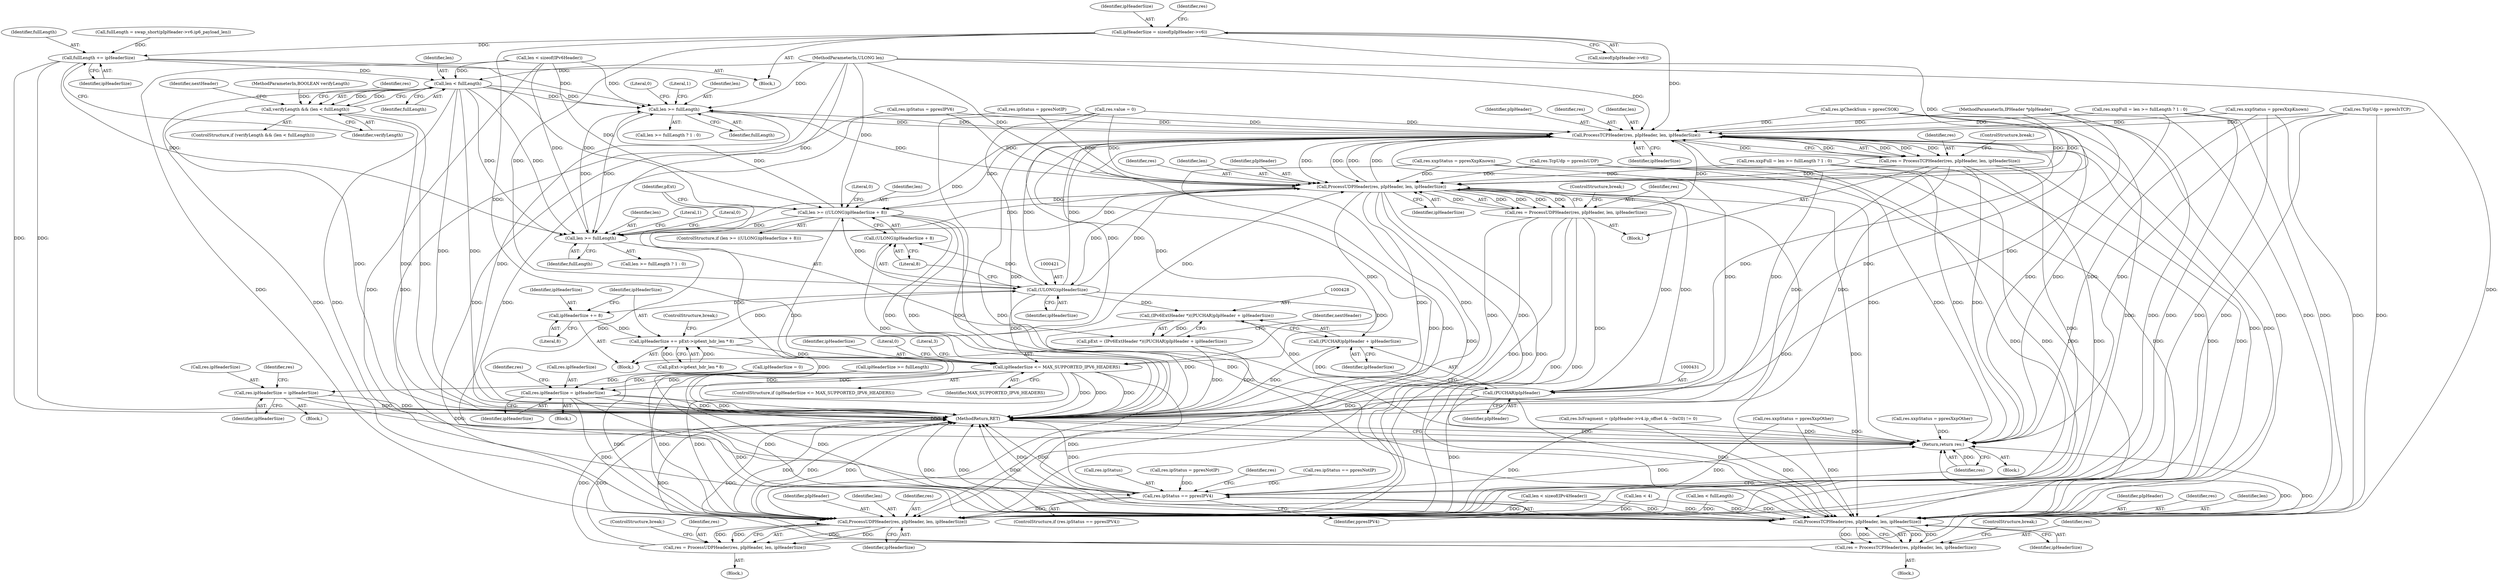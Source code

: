 digraph "0_kvm-guest-drivers-windows_723416fa4210b7464b28eab89cc76252e6193ac1_5@API" {
"1000295" [label="(Call,ipHeaderSize = sizeof(pIpHeader->v6))"];
"1000319" [label="(Call,fullLength += ipHeaderSize)"];
"1000325" [label="(Call,len < fullLength)"];
"1000323" [label="(Call,verifyLength && (len < fullLength))"];
"1000364" [label="(Call,len >= fullLength)"];
"1000371" [label="(Call,ProcessTCPHeader(res, pIpHeader, len, ipHeaderSize))"];
"1000369" [label="(Call,res = ProcessTCPHeader(res, pIpHeader, len, ipHeaderSize))"];
"1000403" [label="(Call,ProcessUDPHeader(res, pIpHeader, len, ipHeaderSize))"];
"1000396" [label="(Call,len >= fullLength)"];
"1000401" [label="(Call,res = ProcessUDPHeader(res, pIpHeader, len, ipHeaderSize))"];
"1000518" [label="(Call,res.ipStatus == ppresIPV4)"];
"1000553" [label="(Call,ProcessTCPHeader(res, pIpHeader, len, ipHeaderSize))"];
"1000551" [label="(Call,res = ProcessTCPHeader(res, pIpHeader, len, ipHeaderSize))"];
"1000576" [label="(Return,return res;)"];
"1000563" [label="(Call,ProcessUDPHeader(res, pIpHeader, len, ipHeaderSize))"];
"1000561" [label="(Call,res = ProcessUDPHeader(res, pIpHeader, len, ipHeaderSize))"];
"1000417" [label="(Call,len >= ((ULONG)ipHeaderSize + 8))"];
"1000420" [label="(Call,(ULONG)ipHeaderSize)"];
"1000419" [label="(Call,(ULONG)ipHeaderSize + 8)"];
"1000427" [label="(Call,(IPv6ExtHeader *)((PUCHAR)pIpHeader + ipHeaderSize))"];
"1000425" [label="(Call,pExt = (IPv6ExtHeader *)((PUCHAR)pIpHeader + ipHeaderSize))"];
"1000429" [label="(Call,(PUCHAR)pIpHeader + ipHeaderSize)"];
"1000439" [label="(Call,ipHeaderSize += 8)"];
"1000442" [label="(Call,ipHeaderSize += pExt->ip6ext_hdr_len * 8)"];
"1000483" [label="(Call,ipHeaderSize <= MAX_SUPPORTED_IPV6_HEADERS)"];
"1000498" [label="(Call,res.ipHeaderSize = ipHeaderSize)"];
"1000524" [label="(Call,res.ipHeaderSize = ipHeaderSize)"];
"1000430" [label="(Call,(PUCHAR)pIpHeader)"];
"1000519" [label="(Call,res.ipStatus)"];
"1000498" [label="(Call,res.ipHeaderSize = ipHeaderSize)"];
"1000563" [label="(Call,ProcessUDPHeader(res, pIpHeader, len, ipHeaderSize))"];
"1000104" [label="(Block,)"];
"1000443" [label="(Identifier,ipHeaderSize)"];
"1000430" [label="(Call,(PUCHAR)pIpHeader)"];
"1000435" [label="(Identifier,nextHeader)"];
"1000103" [label="(MethodParameterIn,BOOLEAN verifyLength)"];
"1000271" [label="(Call,len < sizeof(IPv6Header))"];
"1000101" [label="(MethodParameterIn,IPHeader *pIpHeader)"];
"1000423" [label="(Literal,8)"];
"1000407" [label="(Identifier,ipHeaderSize)"];
"1000567" [label="(Identifier,ipHeaderSize)"];
"1000528" [label="(Identifier,ipHeaderSize)"];
"1000568" [label="(ControlStructure,break;)"];
"1000482" [label="(ControlStructure,if (ipHeaderSize <= MAX_SUPPORTED_IPV6_HEADERS))"];
"1000524" [label="(Call,res.ipHeaderSize = ipHeaderSize)"];
"1000419" [label="(Call,(ULONG)ipHeaderSize + 8)"];
"1000417" [label="(Call,len >= ((ULONG)ipHeaderSize + 8))"];
"1000558" [label="(ControlStructure,break;)"];
"1000397" [label="(Identifier,len)"];
"1000485" [label="(Identifier,MAX_SUPPORTED_IPV6_HEADERS)"];
"1000403" [label="(Call,ProcessUDPHeader(res, pIpHeader, len, ipHeaderSize))"];
"1000311" [label="(Call,fullLength = swap_short(pIpHeader->v6.ip6_payload_len))"];
"1000321" [label="(Identifier,ipHeaderSize)"];
"1000406" [label="(Identifier,len)"];
"1000224" [label="(Call,ipHeaderSize >= fullLength)"];
"1000320" [label="(Identifier,fullLength)"];
"1000368" [label="(Literal,0)"];
"1000427" [label="(Call,(IPv6ExtHeader *)((PUCHAR)pIpHeader + ipHeaderSize))"];
"1000367" [label="(Literal,1)"];
"1000551" [label="(Call,res = ProcessTCPHeader(res, pIpHeader, len, ipHeaderSize))"];
"1000331" [label="(Identifier,res)"];
"1000561" [label="(Call,res = ProcessUDPHeader(res, pIpHeader, len, ipHeaderSize))"];
"1000502" [label="(Identifier,ipHeaderSize)"];
"1000520" [label="(Identifier,res)"];
"1000486" [label="(Block,)"];
"1000147" [label="(Call,res.value = 0)"];
"1000439" [label="(Call,ipHeaderSize += 8)"];
"1000442" [label="(Call,ipHeaderSize += pExt->ip6ext_hdr_len * 8)"];
"1000522" [label="(Identifier,ppresIPV4)"];
"1000372" [label="(Identifier,res)"];
"1000319" [label="(Call,fullLength += ipHeaderSize)"];
"1000326" [label="(Identifier,len)"];
"1000433" [label="(Identifier,ipHeaderSize)"];
"1000359" [label="(Call,res.xxpFull = len >= fullLength ? 1 : 0)"];
"1000512" [label="(Call,res.ipStatus = ppresNotIP)"];
"1000401" [label="(Call,res = ProcessUDPHeader(res, pIpHeader, len, ipHeaderSize))"];
"1000429" [label="(Call,(PUCHAR)pIpHeader + ipHeaderSize)"];
"1000375" [label="(Identifier,ipHeaderSize)"];
"1000529" [label="(Call,res.IsFragment = (pIpHeader->v4.ip_offset & ~0xC0) != 0)"];
"1000269" [label="(Block,)"];
"1000531" [label="(Identifier,res)"];
"1000526" [label="(Identifier,res)"];
"1000578" [label="(MethodReturn,RET)"];
"1000370" [label="(Identifier,res)"];
"1000338" [label="(Identifier,nextHeader)"];
"1000374" [label="(Identifier,len)"];
"1000408" [label="(ControlStructure,break;)"];
"1000441" [label="(Literal,8)"];
"1000432" [label="(Identifier,pIpHeader)"];
"1000297" [label="(Call,sizeof(pIpHeader->v6))"];
"1000576" [label="(Return,return res;)"];
"1000488" [label="(Literal,3)"];
"1000484" [label="(Identifier,ipHeaderSize)"];
"1000396" [label="(Call,len >= fullLength)"];
"1000295" [label="(Call,ipHeaderSize = sizeof(pIpHeader->v6))"];
"1000327" [label="(Identifier,fullLength)"];
"1000440" [label="(Identifier,ipHeaderSize)"];
"1000555" [label="(Identifier,pIpHeader)"];
"1000418" [label="(Identifier,len)"];
"1000557" [label="(Identifier,ipHeaderSize)"];
"1000158" [label="(Call,len < sizeof(IPv4Header))"];
"1000363" [label="(Call,len >= fullLength ? 1 : 0)"];
"1000112" [label="(Call,len < 4)"];
"1000140" [label="(Call,ipHeaderSize = 0)"];
"1000365" [label="(Identifier,len)"];
"1000324" [label="(Identifier,verifyLength)"];
"1000371" [label="(Call,ProcessTCPHeader(res, pIpHeader, len, ipHeaderSize))"];
"1000325" [label="(Call,len < fullLength)"];
"1000483" [label="(Call,ipHeaderSize <= MAX_SUPPORTED_IPV6_HEADERS)"];
"1000554" [label="(Identifier,res)"];
"1000420" [label="(Call,(ULONG)ipHeaderSize)"];
"1000577" [label="(Identifier,res)"];
"1000376" [label="(ControlStructure,break;)"];
"1000214" [label="(Call,res.ipStatus == ppresNotIP)"];
"1000470" [label="(Call,res.xxpStatus = ppresXxpOther)"];
"1000369" [label="(Call,res = ProcessTCPHeader(res, pIpHeader, len, ipHeaderSize))"];
"1000468" [label="(ControlStructure,break;)"];
"1000229" [label="(Call,len < fullLength)"];
"1000426" [label="(Identifier,pExt)"];
"1000405" [label="(Identifier,pIpHeader)"];
"1000398" [label="(Identifier,fullLength)"];
"1000523" [label="(Block,)"];
"1000570" [label="(Call,res.xxpStatus = ppresXxpOther)"];
"1000416" [label="(ControlStructure,if (len >= ((ULONG)ipHeaderSize + 8)))"];
"1000562" [label="(Identifier,res)"];
"1000306" [label="(Call,res.ipCheckSum = ppresCSOK)"];
"1000444" [label="(Call,pExt->ip6ext_hdr_len * 8)"];
"1000301" [label="(Call,res.ipStatus = ppresIPV6)"];
"1000425" [label="(Call,pExt = (IPv6ExtHeader *)((PUCHAR)pIpHeader + ipHeaderSize))"];
"1000322" [label="(ControlStructure,if (verifyLength && (len < fullLength)))"];
"1000349" [label="(Call,res.xxpStatus = ppresXxpKnown)"];
"1000381" [label="(Call,res.xxpStatus = ppresXxpKnown)"];
"1000565" [label="(Identifier,pIpHeader)"];
"1000354" [label="(Call,res.TcpUdp = ppresIsTCP)"];
"1000556" [label="(Identifier,len)"];
"1000517" [label="(ControlStructure,if (res.ipStatus == ppresIPV4))"];
"1000296" [label="(Identifier,ipHeaderSize)"];
"1000552" [label="(Identifier,res)"];
"1000373" [label="(Identifier,pIpHeader)"];
"1000525" [label="(Call,res.ipHeaderSize)"];
"1000506" [label="(Literal,0)"];
"1000402" [label="(Identifier,res)"];
"1000399" [label="(Literal,1)"];
"1000303" [label="(Identifier,res)"];
"1000424" [label="(Block,)"];
"1000553" [label="(Call,ProcessTCPHeader(res, pIpHeader, len, ipHeaderSize))"];
"1000566" [label="(Identifier,len)"];
"1000550" [label="(Block,)"];
"1000395" [label="(Call,len >= fullLength ? 1 : 0)"];
"1000404" [label="(Identifier,res)"];
"1000386" [label="(Call,res.TcpUdp = ppresIsUDP)"];
"1000323" [label="(Call,verifyLength && (len < fullLength))"];
"1000102" [label="(MethodParameterIn,ULONG len)"];
"1000391" [label="(Call,res.xxpFull = len >= fullLength ? 1 : 0)"];
"1000452" [label="(Literal,0)"];
"1000560" [label="(Block,)"];
"1000518" [label="(Call,res.ipStatus == ppresIPV4)"];
"1000344" [label="(Block,)"];
"1000460" [label="(Call,res.ipStatus = ppresNotIP)"];
"1000366" [label="(Identifier,fullLength)"];
"1000564" [label="(Identifier,res)"];
"1000499" [label="(Call,res.ipHeaderSize)"];
"1000400" [label="(Literal,0)"];
"1000364" [label="(Call,len >= fullLength)"];
"1000422" [label="(Identifier,ipHeaderSize)"];
"1000295" -> "1000269"  [label="AST: "];
"1000295" -> "1000297"  [label="CFG: "];
"1000296" -> "1000295"  [label="AST: "];
"1000297" -> "1000295"  [label="AST: "];
"1000303" -> "1000295"  [label="CFG: "];
"1000295" -> "1000319"  [label="DDG: "];
"1000295" -> "1000371"  [label="DDG: "];
"1000295" -> "1000403"  [label="DDG: "];
"1000295" -> "1000420"  [label="DDG: "];
"1000295" -> "1000483"  [label="DDG: "];
"1000319" -> "1000269"  [label="AST: "];
"1000319" -> "1000321"  [label="CFG: "];
"1000320" -> "1000319"  [label="AST: "];
"1000321" -> "1000319"  [label="AST: "];
"1000324" -> "1000319"  [label="CFG: "];
"1000319" -> "1000578"  [label="DDG: "];
"1000319" -> "1000578"  [label="DDG: "];
"1000311" -> "1000319"  [label="DDG: "];
"1000319" -> "1000325"  [label="DDG: "];
"1000319" -> "1000364"  [label="DDG: "];
"1000319" -> "1000396"  [label="DDG: "];
"1000325" -> "1000323"  [label="AST: "];
"1000325" -> "1000327"  [label="CFG: "];
"1000326" -> "1000325"  [label="AST: "];
"1000327" -> "1000325"  [label="AST: "];
"1000323" -> "1000325"  [label="CFG: "];
"1000325" -> "1000578"  [label="DDG: "];
"1000325" -> "1000578"  [label="DDG: "];
"1000325" -> "1000323"  [label="DDG: "];
"1000325" -> "1000323"  [label="DDG: "];
"1000271" -> "1000325"  [label="DDG: "];
"1000102" -> "1000325"  [label="DDG: "];
"1000325" -> "1000364"  [label="DDG: "];
"1000325" -> "1000364"  [label="DDG: "];
"1000325" -> "1000396"  [label="DDG: "];
"1000325" -> "1000396"  [label="DDG: "];
"1000325" -> "1000417"  [label="DDG: "];
"1000325" -> "1000553"  [label="DDG: "];
"1000325" -> "1000563"  [label="DDG: "];
"1000323" -> "1000322"  [label="AST: "];
"1000323" -> "1000324"  [label="CFG: "];
"1000324" -> "1000323"  [label="AST: "];
"1000331" -> "1000323"  [label="CFG: "];
"1000338" -> "1000323"  [label="CFG: "];
"1000323" -> "1000578"  [label="DDG: "];
"1000323" -> "1000578"  [label="DDG: "];
"1000323" -> "1000578"  [label="DDG: "];
"1000103" -> "1000323"  [label="DDG: "];
"1000364" -> "1000363"  [label="AST: "];
"1000364" -> "1000366"  [label="CFG: "];
"1000365" -> "1000364"  [label="AST: "];
"1000366" -> "1000364"  [label="AST: "];
"1000367" -> "1000364"  [label="CFG: "];
"1000368" -> "1000364"  [label="CFG: "];
"1000364" -> "1000578"  [label="DDG: "];
"1000403" -> "1000364"  [label="DDG: "];
"1000271" -> "1000364"  [label="DDG: "];
"1000371" -> "1000364"  [label="DDG: "];
"1000417" -> "1000364"  [label="DDG: "];
"1000102" -> "1000364"  [label="DDG: "];
"1000396" -> "1000364"  [label="DDG: "];
"1000364" -> "1000371"  [label="DDG: "];
"1000364" -> "1000396"  [label="DDG: "];
"1000371" -> "1000369"  [label="AST: "];
"1000371" -> "1000375"  [label="CFG: "];
"1000372" -> "1000371"  [label="AST: "];
"1000373" -> "1000371"  [label="AST: "];
"1000374" -> "1000371"  [label="AST: "];
"1000375" -> "1000371"  [label="AST: "];
"1000369" -> "1000371"  [label="CFG: "];
"1000371" -> "1000578"  [label="DDG: "];
"1000371" -> "1000578"  [label="DDG: "];
"1000371" -> "1000369"  [label="DDG: "];
"1000371" -> "1000369"  [label="DDG: "];
"1000371" -> "1000369"  [label="DDG: "];
"1000371" -> "1000369"  [label="DDG: "];
"1000460" -> "1000371"  [label="DDG: "];
"1000369" -> "1000371"  [label="DDG: "];
"1000401" -> "1000371"  [label="DDG: "];
"1000306" -> "1000371"  [label="DDG: "];
"1000147" -> "1000371"  [label="DDG: "];
"1000301" -> "1000371"  [label="DDG: "];
"1000349" -> "1000371"  [label="DDG: "];
"1000359" -> "1000371"  [label="DDG: "];
"1000354" -> "1000371"  [label="DDG: "];
"1000403" -> "1000371"  [label="DDG: "];
"1000403" -> "1000371"  [label="DDG: "];
"1000430" -> "1000371"  [label="DDG: "];
"1000101" -> "1000371"  [label="DDG: "];
"1000102" -> "1000371"  [label="DDG: "];
"1000442" -> "1000371"  [label="DDG: "];
"1000420" -> "1000371"  [label="DDG: "];
"1000371" -> "1000396"  [label="DDG: "];
"1000371" -> "1000403"  [label="DDG: "];
"1000371" -> "1000403"  [label="DDG: "];
"1000371" -> "1000417"  [label="DDG: "];
"1000371" -> "1000420"  [label="DDG: "];
"1000371" -> "1000430"  [label="DDG: "];
"1000371" -> "1000483"  [label="DDG: "];
"1000371" -> "1000553"  [label="DDG: "];
"1000371" -> "1000553"  [label="DDG: "];
"1000371" -> "1000563"  [label="DDG: "];
"1000371" -> "1000563"  [label="DDG: "];
"1000369" -> "1000344"  [label="AST: "];
"1000370" -> "1000369"  [label="AST: "];
"1000376" -> "1000369"  [label="CFG: "];
"1000369" -> "1000578"  [label="DDG: "];
"1000369" -> "1000578"  [label="DDG: "];
"1000369" -> "1000403"  [label="DDG: "];
"1000369" -> "1000518"  [label="DDG: "];
"1000369" -> "1000553"  [label="DDG: "];
"1000369" -> "1000563"  [label="DDG: "];
"1000369" -> "1000576"  [label="DDG: "];
"1000403" -> "1000401"  [label="AST: "];
"1000403" -> "1000407"  [label="CFG: "];
"1000404" -> "1000403"  [label="AST: "];
"1000405" -> "1000403"  [label="AST: "];
"1000406" -> "1000403"  [label="AST: "];
"1000407" -> "1000403"  [label="AST: "];
"1000401" -> "1000403"  [label="CFG: "];
"1000403" -> "1000578"  [label="DDG: "];
"1000403" -> "1000578"  [label="DDG: "];
"1000403" -> "1000396"  [label="DDG: "];
"1000403" -> "1000401"  [label="DDG: "];
"1000403" -> "1000401"  [label="DDG: "];
"1000403" -> "1000401"  [label="DDG: "];
"1000403" -> "1000401"  [label="DDG: "];
"1000460" -> "1000403"  [label="DDG: "];
"1000391" -> "1000403"  [label="DDG: "];
"1000401" -> "1000403"  [label="DDG: "];
"1000306" -> "1000403"  [label="DDG: "];
"1000147" -> "1000403"  [label="DDG: "];
"1000386" -> "1000403"  [label="DDG: "];
"1000301" -> "1000403"  [label="DDG: "];
"1000381" -> "1000403"  [label="DDG: "];
"1000430" -> "1000403"  [label="DDG: "];
"1000101" -> "1000403"  [label="DDG: "];
"1000396" -> "1000403"  [label="DDG: "];
"1000102" -> "1000403"  [label="DDG: "];
"1000442" -> "1000403"  [label="DDG: "];
"1000420" -> "1000403"  [label="DDG: "];
"1000403" -> "1000417"  [label="DDG: "];
"1000403" -> "1000420"  [label="DDG: "];
"1000403" -> "1000430"  [label="DDG: "];
"1000403" -> "1000483"  [label="DDG: "];
"1000403" -> "1000553"  [label="DDG: "];
"1000403" -> "1000553"  [label="DDG: "];
"1000403" -> "1000563"  [label="DDG: "];
"1000403" -> "1000563"  [label="DDG: "];
"1000396" -> "1000395"  [label="AST: "];
"1000396" -> "1000398"  [label="CFG: "];
"1000397" -> "1000396"  [label="AST: "];
"1000398" -> "1000396"  [label="AST: "];
"1000399" -> "1000396"  [label="CFG: "];
"1000400" -> "1000396"  [label="CFG: "];
"1000396" -> "1000578"  [label="DDG: "];
"1000271" -> "1000396"  [label="DDG: "];
"1000417" -> "1000396"  [label="DDG: "];
"1000102" -> "1000396"  [label="DDG: "];
"1000401" -> "1000344"  [label="AST: "];
"1000402" -> "1000401"  [label="AST: "];
"1000408" -> "1000401"  [label="CFG: "];
"1000401" -> "1000578"  [label="DDG: "];
"1000401" -> "1000578"  [label="DDG: "];
"1000401" -> "1000518"  [label="DDG: "];
"1000401" -> "1000553"  [label="DDG: "];
"1000401" -> "1000563"  [label="DDG: "];
"1000401" -> "1000576"  [label="DDG: "];
"1000518" -> "1000517"  [label="AST: "];
"1000518" -> "1000522"  [label="CFG: "];
"1000519" -> "1000518"  [label="AST: "];
"1000522" -> "1000518"  [label="AST: "];
"1000526" -> "1000518"  [label="CFG: "];
"1000577" -> "1000518"  [label="CFG: "];
"1000518" -> "1000578"  [label="DDG: "];
"1000518" -> "1000578"  [label="DDG: "];
"1000518" -> "1000578"  [label="DDG: "];
"1000460" -> "1000518"  [label="DDG: "];
"1000301" -> "1000518"  [label="DDG: "];
"1000214" -> "1000518"  [label="DDG: "];
"1000512" -> "1000518"  [label="DDG: "];
"1000518" -> "1000553"  [label="DDG: "];
"1000518" -> "1000563"  [label="DDG: "];
"1000518" -> "1000576"  [label="DDG: "];
"1000553" -> "1000551"  [label="AST: "];
"1000553" -> "1000557"  [label="CFG: "];
"1000554" -> "1000553"  [label="AST: "];
"1000555" -> "1000553"  [label="AST: "];
"1000556" -> "1000553"  [label="AST: "];
"1000557" -> "1000553"  [label="AST: "];
"1000551" -> "1000553"  [label="CFG: "];
"1000553" -> "1000578"  [label="DDG: "];
"1000553" -> "1000578"  [label="DDG: "];
"1000553" -> "1000578"  [label="DDG: "];
"1000553" -> "1000551"  [label="DDG: "];
"1000553" -> "1000551"  [label="DDG: "];
"1000553" -> "1000551"  [label="DDG: "];
"1000553" -> "1000551"  [label="DDG: "];
"1000524" -> "1000553"  [label="DDG: "];
"1000391" -> "1000553"  [label="DDG: "];
"1000306" -> "1000553"  [label="DDG: "];
"1000147" -> "1000553"  [label="DDG: "];
"1000349" -> "1000553"  [label="DDG: "];
"1000359" -> "1000553"  [label="DDG: "];
"1000381" -> "1000553"  [label="DDG: "];
"1000470" -> "1000553"  [label="DDG: "];
"1000354" -> "1000553"  [label="DDG: "];
"1000386" -> "1000553"  [label="DDG: "];
"1000529" -> "1000553"  [label="DDG: "];
"1000430" -> "1000553"  [label="DDG: "];
"1000101" -> "1000553"  [label="DDG: "];
"1000112" -> "1000553"  [label="DDG: "];
"1000271" -> "1000553"  [label="DDG: "];
"1000158" -> "1000553"  [label="DDG: "];
"1000417" -> "1000553"  [label="DDG: "];
"1000229" -> "1000553"  [label="DDG: "];
"1000102" -> "1000553"  [label="DDG: "];
"1000224" -> "1000553"  [label="DDG: "];
"1000140" -> "1000553"  [label="DDG: "];
"1000483" -> "1000553"  [label="DDG: "];
"1000551" -> "1000550"  [label="AST: "];
"1000552" -> "1000551"  [label="AST: "];
"1000558" -> "1000551"  [label="CFG: "];
"1000551" -> "1000578"  [label="DDG: "];
"1000551" -> "1000578"  [label="DDG: "];
"1000551" -> "1000576"  [label="DDG: "];
"1000576" -> "1000104"  [label="AST: "];
"1000576" -> "1000577"  [label="CFG: "];
"1000577" -> "1000576"  [label="AST: "];
"1000578" -> "1000576"  [label="CFG: "];
"1000576" -> "1000578"  [label="DDG: "];
"1000577" -> "1000576"  [label="DDG: "];
"1000524" -> "1000576"  [label="DDG: "];
"1000570" -> "1000576"  [label="DDG: "];
"1000561" -> "1000576"  [label="DDG: "];
"1000391" -> "1000576"  [label="DDG: "];
"1000306" -> "1000576"  [label="DDG: "];
"1000349" -> "1000576"  [label="DDG: "];
"1000359" -> "1000576"  [label="DDG: "];
"1000381" -> "1000576"  [label="DDG: "];
"1000470" -> "1000576"  [label="DDG: "];
"1000354" -> "1000576"  [label="DDG: "];
"1000498" -> "1000576"  [label="DDG: "];
"1000147" -> "1000576"  [label="DDG: "];
"1000386" -> "1000576"  [label="DDG: "];
"1000529" -> "1000576"  [label="DDG: "];
"1000563" -> "1000561"  [label="AST: "];
"1000563" -> "1000567"  [label="CFG: "];
"1000564" -> "1000563"  [label="AST: "];
"1000565" -> "1000563"  [label="AST: "];
"1000566" -> "1000563"  [label="AST: "];
"1000567" -> "1000563"  [label="AST: "];
"1000561" -> "1000563"  [label="CFG: "];
"1000563" -> "1000578"  [label="DDG: "];
"1000563" -> "1000578"  [label="DDG: "];
"1000563" -> "1000578"  [label="DDG: "];
"1000563" -> "1000561"  [label="DDG: "];
"1000563" -> "1000561"  [label="DDG: "];
"1000563" -> "1000561"  [label="DDG: "];
"1000563" -> "1000561"  [label="DDG: "];
"1000524" -> "1000563"  [label="DDG: "];
"1000391" -> "1000563"  [label="DDG: "];
"1000306" -> "1000563"  [label="DDG: "];
"1000147" -> "1000563"  [label="DDG: "];
"1000349" -> "1000563"  [label="DDG: "];
"1000359" -> "1000563"  [label="DDG: "];
"1000381" -> "1000563"  [label="DDG: "];
"1000470" -> "1000563"  [label="DDG: "];
"1000354" -> "1000563"  [label="DDG: "];
"1000386" -> "1000563"  [label="DDG: "];
"1000529" -> "1000563"  [label="DDG: "];
"1000430" -> "1000563"  [label="DDG: "];
"1000101" -> "1000563"  [label="DDG: "];
"1000112" -> "1000563"  [label="DDG: "];
"1000271" -> "1000563"  [label="DDG: "];
"1000158" -> "1000563"  [label="DDG: "];
"1000417" -> "1000563"  [label="DDG: "];
"1000229" -> "1000563"  [label="DDG: "];
"1000102" -> "1000563"  [label="DDG: "];
"1000224" -> "1000563"  [label="DDG: "];
"1000140" -> "1000563"  [label="DDG: "];
"1000483" -> "1000563"  [label="DDG: "];
"1000561" -> "1000560"  [label="AST: "];
"1000562" -> "1000561"  [label="AST: "];
"1000568" -> "1000561"  [label="CFG: "];
"1000561" -> "1000578"  [label="DDG: "];
"1000561" -> "1000578"  [label="DDG: "];
"1000417" -> "1000416"  [label="AST: "];
"1000417" -> "1000419"  [label="CFG: "];
"1000418" -> "1000417"  [label="AST: "];
"1000419" -> "1000417"  [label="AST: "];
"1000426" -> "1000417"  [label="CFG: "];
"1000452" -> "1000417"  [label="CFG: "];
"1000417" -> "1000578"  [label="DDG: "];
"1000417" -> "1000578"  [label="DDG: "];
"1000417" -> "1000578"  [label="DDG: "];
"1000271" -> "1000417"  [label="DDG: "];
"1000102" -> "1000417"  [label="DDG: "];
"1000420" -> "1000417"  [label="DDG: "];
"1000420" -> "1000419"  [label="AST: "];
"1000420" -> "1000422"  [label="CFG: "];
"1000421" -> "1000420"  [label="AST: "];
"1000422" -> "1000420"  [label="AST: "];
"1000423" -> "1000420"  [label="CFG: "];
"1000420" -> "1000419"  [label="DDG: "];
"1000442" -> "1000420"  [label="DDG: "];
"1000420" -> "1000427"  [label="DDG: "];
"1000420" -> "1000429"  [label="DDG: "];
"1000420" -> "1000439"  [label="DDG: "];
"1000420" -> "1000483"  [label="DDG: "];
"1000419" -> "1000423"  [label="CFG: "];
"1000423" -> "1000419"  [label="AST: "];
"1000419" -> "1000578"  [label="DDG: "];
"1000427" -> "1000425"  [label="AST: "];
"1000427" -> "1000429"  [label="CFG: "];
"1000428" -> "1000427"  [label="AST: "];
"1000429" -> "1000427"  [label="AST: "];
"1000425" -> "1000427"  [label="CFG: "];
"1000427" -> "1000578"  [label="DDG: "];
"1000427" -> "1000425"  [label="DDG: "];
"1000430" -> "1000427"  [label="DDG: "];
"1000425" -> "1000424"  [label="AST: "];
"1000426" -> "1000425"  [label="AST: "];
"1000435" -> "1000425"  [label="CFG: "];
"1000425" -> "1000578"  [label="DDG: "];
"1000425" -> "1000578"  [label="DDG: "];
"1000429" -> "1000433"  [label="CFG: "];
"1000430" -> "1000429"  [label="AST: "];
"1000433" -> "1000429"  [label="AST: "];
"1000429" -> "1000578"  [label="DDG: "];
"1000430" -> "1000429"  [label="DDG: "];
"1000439" -> "1000424"  [label="AST: "];
"1000439" -> "1000441"  [label="CFG: "];
"1000440" -> "1000439"  [label="AST: "];
"1000441" -> "1000439"  [label="AST: "];
"1000443" -> "1000439"  [label="CFG: "];
"1000439" -> "1000442"  [label="DDG: "];
"1000442" -> "1000424"  [label="AST: "];
"1000442" -> "1000444"  [label="CFG: "];
"1000443" -> "1000442"  [label="AST: "];
"1000444" -> "1000442"  [label="AST: "];
"1000468" -> "1000442"  [label="CFG: "];
"1000442" -> "1000578"  [label="DDG: "];
"1000444" -> "1000442"  [label="DDG: "];
"1000444" -> "1000442"  [label="DDG: "];
"1000442" -> "1000483"  [label="DDG: "];
"1000483" -> "1000482"  [label="AST: "];
"1000483" -> "1000485"  [label="CFG: "];
"1000484" -> "1000483"  [label="AST: "];
"1000485" -> "1000483"  [label="AST: "];
"1000488" -> "1000483"  [label="CFG: "];
"1000506" -> "1000483"  [label="CFG: "];
"1000483" -> "1000578"  [label="DDG: "];
"1000483" -> "1000578"  [label="DDG: "];
"1000483" -> "1000578"  [label="DDG: "];
"1000483" -> "1000498"  [label="DDG: "];
"1000483" -> "1000524"  [label="DDG: "];
"1000498" -> "1000486"  [label="AST: "];
"1000498" -> "1000502"  [label="CFG: "];
"1000499" -> "1000498"  [label="AST: "];
"1000502" -> "1000498"  [label="AST: "];
"1000520" -> "1000498"  [label="CFG: "];
"1000498" -> "1000578"  [label="DDG: "];
"1000498" -> "1000578"  [label="DDG: "];
"1000524" -> "1000523"  [label="AST: "];
"1000524" -> "1000528"  [label="CFG: "];
"1000525" -> "1000524"  [label="AST: "];
"1000528" -> "1000524"  [label="AST: "];
"1000531" -> "1000524"  [label="CFG: "];
"1000524" -> "1000578"  [label="DDG: "];
"1000524" -> "1000578"  [label="DDG: "];
"1000224" -> "1000524"  [label="DDG: "];
"1000140" -> "1000524"  [label="DDG: "];
"1000430" -> "1000432"  [label="CFG: "];
"1000431" -> "1000430"  [label="AST: "];
"1000432" -> "1000430"  [label="AST: "];
"1000433" -> "1000430"  [label="CFG: "];
"1000430" -> "1000578"  [label="DDG: "];
"1000101" -> "1000430"  [label="DDG: "];
}

